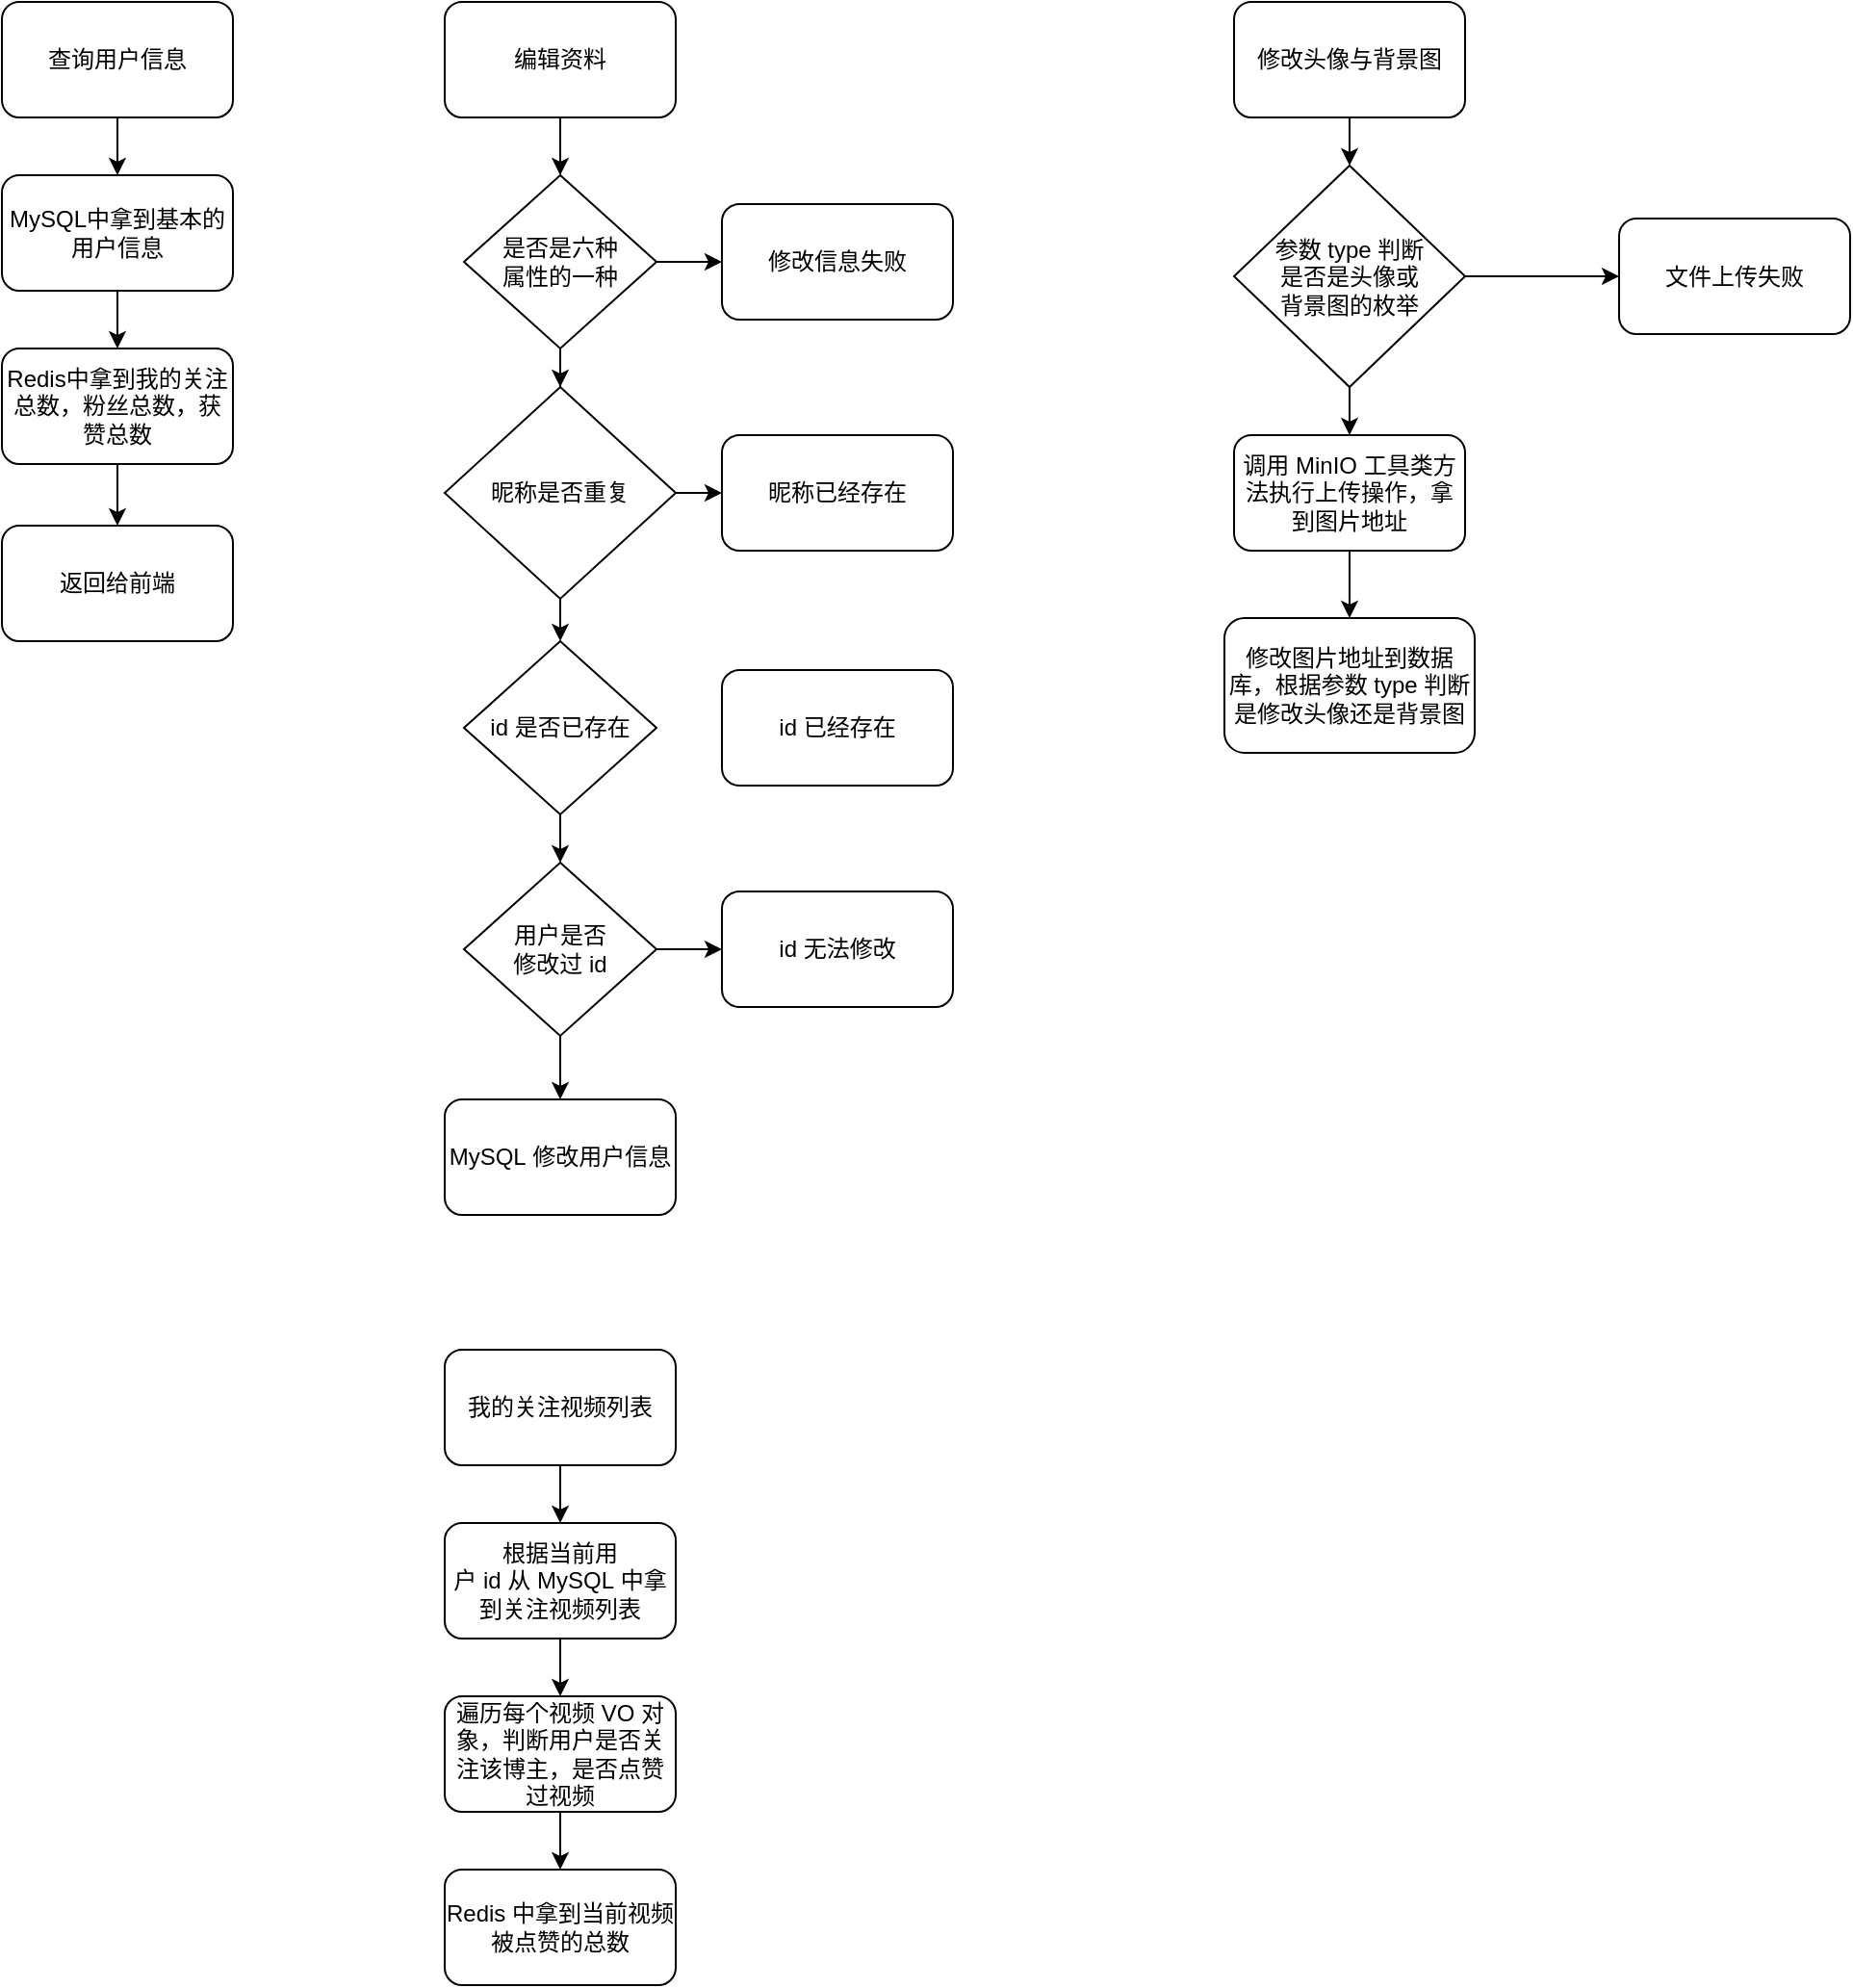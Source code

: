 <mxfile version="21.3.2" type="github">
  <diagram name="第 1 页" id="0AUaaIVt-kkO4RMALrJo">
    <mxGraphModel dx="880" dy="452" grid="1" gridSize="10" guides="1" tooltips="1" connect="1" arrows="1" fold="1" page="1" pageScale="1" pageWidth="827" pageHeight="1169" math="0" shadow="0">
      <root>
        <mxCell id="0" />
        <mxCell id="1" parent="0" />
        <mxCell id="nrDlEzxW3YHy5IL3hc1I-7" value="" style="edgeStyle=orthogonalEdgeStyle;rounded=0;orthogonalLoop=1;jettySize=auto;html=1;" edge="1" parent="1" source="nrDlEzxW3YHy5IL3hc1I-1" target="nrDlEzxW3YHy5IL3hc1I-4">
          <mxGeometry relative="1" as="geometry" />
        </mxCell>
        <mxCell id="nrDlEzxW3YHy5IL3hc1I-1" value="查询用户信息" style="rounded=1;whiteSpace=wrap;html=1;" vertex="1" parent="1">
          <mxGeometry x="40" y="30" width="120" height="60" as="geometry" />
        </mxCell>
        <mxCell id="nrDlEzxW3YHy5IL3hc1I-10" value="" style="edgeStyle=orthogonalEdgeStyle;rounded=0;orthogonalLoop=1;jettySize=auto;html=1;" edge="1" parent="1" source="nrDlEzxW3YHy5IL3hc1I-3" target="nrDlEzxW3YHy5IL3hc1I-5">
          <mxGeometry relative="1" as="geometry" />
        </mxCell>
        <mxCell id="nrDlEzxW3YHy5IL3hc1I-3" value="Redis中拿到我的关注总数，粉丝总数，获赞总数" style="rounded=1;whiteSpace=wrap;html=1;" vertex="1" parent="1">
          <mxGeometry x="40" y="210" width="120" height="60" as="geometry" />
        </mxCell>
        <mxCell id="nrDlEzxW3YHy5IL3hc1I-8" value="" style="edgeStyle=orthogonalEdgeStyle;rounded=0;orthogonalLoop=1;jettySize=auto;html=1;" edge="1" parent="1" source="nrDlEzxW3YHy5IL3hc1I-4" target="nrDlEzxW3YHy5IL3hc1I-3">
          <mxGeometry relative="1" as="geometry" />
        </mxCell>
        <mxCell id="nrDlEzxW3YHy5IL3hc1I-4" value="MySQL中拿到基本的用户信息" style="rounded=1;whiteSpace=wrap;html=1;" vertex="1" parent="1">
          <mxGeometry x="40" y="120" width="120" height="60" as="geometry" />
        </mxCell>
        <mxCell id="nrDlEzxW3YHy5IL3hc1I-5" value="返回给前端" style="rounded=1;whiteSpace=wrap;html=1;" vertex="1" parent="1">
          <mxGeometry x="40" y="302" width="120" height="60" as="geometry" />
        </mxCell>
        <mxCell id="nrDlEzxW3YHy5IL3hc1I-14" value="" style="edgeStyle=orthogonalEdgeStyle;rounded=0;orthogonalLoop=1;jettySize=auto;html=1;" edge="1" parent="1" source="nrDlEzxW3YHy5IL3hc1I-11" target="nrDlEzxW3YHy5IL3hc1I-13">
          <mxGeometry relative="1" as="geometry" />
        </mxCell>
        <mxCell id="nrDlEzxW3YHy5IL3hc1I-11" value="编辑资料" style="rounded=1;whiteSpace=wrap;html=1;" vertex="1" parent="1">
          <mxGeometry x="270" y="30" width="120" height="60" as="geometry" />
        </mxCell>
        <mxCell id="nrDlEzxW3YHy5IL3hc1I-16" value="" style="edgeStyle=orthogonalEdgeStyle;rounded=0;orthogonalLoop=1;jettySize=auto;html=1;" edge="1" parent="1" source="nrDlEzxW3YHy5IL3hc1I-13" target="nrDlEzxW3YHy5IL3hc1I-15">
          <mxGeometry relative="1" as="geometry" />
        </mxCell>
        <mxCell id="nrDlEzxW3YHy5IL3hc1I-21" value="" style="edgeStyle=orthogonalEdgeStyle;rounded=0;orthogonalLoop=1;jettySize=auto;html=1;" edge="1" parent="1" source="nrDlEzxW3YHy5IL3hc1I-13" target="nrDlEzxW3YHy5IL3hc1I-18">
          <mxGeometry relative="1" as="geometry" />
        </mxCell>
        <mxCell id="nrDlEzxW3YHy5IL3hc1I-13" value="是否是六种&lt;br&gt;属性的一种" style="rhombus;whiteSpace=wrap;html=1;" vertex="1" parent="1">
          <mxGeometry x="280" y="120" width="100" height="90" as="geometry" />
        </mxCell>
        <mxCell id="nrDlEzxW3YHy5IL3hc1I-15" value="修改信息失败" style="rounded=1;whiteSpace=wrap;html=1;" vertex="1" parent="1">
          <mxGeometry x="414" y="135" width="120" height="60" as="geometry" />
        </mxCell>
        <mxCell id="nrDlEzxW3YHy5IL3hc1I-22" value="" style="edgeStyle=orthogonalEdgeStyle;rounded=0;orthogonalLoop=1;jettySize=auto;html=1;" edge="1" parent="1" source="nrDlEzxW3YHy5IL3hc1I-18" target="nrDlEzxW3YHy5IL3hc1I-19">
          <mxGeometry relative="1" as="geometry" />
        </mxCell>
        <mxCell id="nrDlEzxW3YHy5IL3hc1I-24" value="" style="edgeStyle=orthogonalEdgeStyle;rounded=0;orthogonalLoop=1;jettySize=auto;html=1;" edge="1" parent="1" source="nrDlEzxW3YHy5IL3hc1I-18" target="nrDlEzxW3YHy5IL3hc1I-20">
          <mxGeometry relative="1" as="geometry" />
        </mxCell>
        <mxCell id="nrDlEzxW3YHy5IL3hc1I-18" value="昵称是否重复" style="rhombus;whiteSpace=wrap;html=1;" vertex="1" parent="1">
          <mxGeometry x="270" y="230" width="120" height="110" as="geometry" />
        </mxCell>
        <mxCell id="nrDlEzxW3YHy5IL3hc1I-19" value="昵称已经存在" style="rounded=1;whiteSpace=wrap;html=1;" vertex="1" parent="1">
          <mxGeometry x="414" y="255" width="120" height="60" as="geometry" />
        </mxCell>
        <mxCell id="nrDlEzxW3YHy5IL3hc1I-29" value="" style="edgeStyle=orthogonalEdgeStyle;rounded=0;orthogonalLoop=1;jettySize=auto;html=1;" edge="1" parent="1" source="nrDlEzxW3YHy5IL3hc1I-20" target="nrDlEzxW3YHy5IL3hc1I-27">
          <mxGeometry relative="1" as="geometry" />
        </mxCell>
        <mxCell id="nrDlEzxW3YHy5IL3hc1I-20" value="id&amp;nbsp;是否已存在" style="rhombus;whiteSpace=wrap;html=1;" vertex="1" parent="1">
          <mxGeometry x="280" y="362" width="100" height="90" as="geometry" />
        </mxCell>
        <mxCell id="nrDlEzxW3YHy5IL3hc1I-26" value="id 已经存在" style="rounded=1;whiteSpace=wrap;html=1;" vertex="1" parent="1">
          <mxGeometry x="414" y="377" width="120" height="60" as="geometry" />
        </mxCell>
        <mxCell id="nrDlEzxW3YHy5IL3hc1I-30" value="" style="edgeStyle=orthogonalEdgeStyle;rounded=0;orthogonalLoop=1;jettySize=auto;html=1;" edge="1" parent="1" source="nrDlEzxW3YHy5IL3hc1I-27" target="nrDlEzxW3YHy5IL3hc1I-28">
          <mxGeometry relative="1" as="geometry" />
        </mxCell>
        <mxCell id="nrDlEzxW3YHy5IL3hc1I-32" value="" style="edgeStyle=orthogonalEdgeStyle;rounded=0;orthogonalLoop=1;jettySize=auto;html=1;" edge="1" parent="1" source="nrDlEzxW3YHy5IL3hc1I-27" target="nrDlEzxW3YHy5IL3hc1I-31">
          <mxGeometry relative="1" as="geometry" />
        </mxCell>
        <mxCell id="nrDlEzxW3YHy5IL3hc1I-27" value="用户是否&lt;br&gt;修改过 id" style="rhombus;whiteSpace=wrap;html=1;" vertex="1" parent="1">
          <mxGeometry x="280" y="477" width="100" height="90" as="geometry" />
        </mxCell>
        <mxCell id="nrDlEzxW3YHy5IL3hc1I-28" value="id&amp;nbsp;无法修改" style="rounded=1;whiteSpace=wrap;html=1;" vertex="1" parent="1">
          <mxGeometry x="414" y="492" width="120" height="60" as="geometry" />
        </mxCell>
        <mxCell id="nrDlEzxW3YHy5IL3hc1I-31" value="MySQL&amp;nbsp;修改用户信息" style="rounded=1;whiteSpace=wrap;html=1;" vertex="1" parent="1">
          <mxGeometry x="270" y="600" width="120" height="60" as="geometry" />
        </mxCell>
        <mxCell id="nrDlEzxW3YHy5IL3hc1I-35" value="" style="edgeStyle=orthogonalEdgeStyle;rounded=0;orthogonalLoop=1;jettySize=auto;html=1;" edge="1" parent="1" source="nrDlEzxW3YHy5IL3hc1I-33" target="nrDlEzxW3YHy5IL3hc1I-34">
          <mxGeometry relative="1" as="geometry" />
        </mxCell>
        <mxCell id="nrDlEzxW3YHy5IL3hc1I-33" value="修改头像与背景图" style="rounded=1;whiteSpace=wrap;html=1;" vertex="1" parent="1">
          <mxGeometry x="680" y="30" width="120" height="60" as="geometry" />
        </mxCell>
        <mxCell id="nrDlEzxW3YHy5IL3hc1I-37" value="" style="edgeStyle=orthogonalEdgeStyle;rounded=0;orthogonalLoop=1;jettySize=auto;html=1;" edge="1" parent="1" source="nrDlEzxW3YHy5IL3hc1I-34" target="nrDlEzxW3YHy5IL3hc1I-36">
          <mxGeometry relative="1" as="geometry" />
        </mxCell>
        <mxCell id="nrDlEzxW3YHy5IL3hc1I-40" value="" style="edgeStyle=orthogonalEdgeStyle;rounded=0;orthogonalLoop=1;jettySize=auto;html=1;" edge="1" parent="1" source="nrDlEzxW3YHy5IL3hc1I-34" target="nrDlEzxW3YHy5IL3hc1I-38">
          <mxGeometry relative="1" as="geometry" />
        </mxCell>
        <mxCell id="nrDlEzxW3YHy5IL3hc1I-34" value="参数&amp;nbsp;type&amp;nbsp;判断&lt;br&gt;是否是头像或&lt;br&gt;背景图的枚举" style="rhombus;whiteSpace=wrap;html=1;" vertex="1" parent="1">
          <mxGeometry x="680" y="115" width="120" height="115" as="geometry" />
        </mxCell>
        <mxCell id="nrDlEzxW3YHy5IL3hc1I-36" value="文件上传失败" style="rounded=1;whiteSpace=wrap;html=1;" vertex="1" parent="1">
          <mxGeometry x="880" y="142.5" width="120" height="60" as="geometry" />
        </mxCell>
        <mxCell id="nrDlEzxW3YHy5IL3hc1I-41" value="" style="edgeStyle=orthogonalEdgeStyle;rounded=0;orthogonalLoop=1;jettySize=auto;html=1;" edge="1" parent="1" source="nrDlEzxW3YHy5IL3hc1I-38" target="nrDlEzxW3YHy5IL3hc1I-39">
          <mxGeometry relative="1" as="geometry" />
        </mxCell>
        <mxCell id="nrDlEzxW3YHy5IL3hc1I-38" value="调用&amp;nbsp;MinIO&amp;nbsp;工具类方法执行上传操作，拿到图片地址" style="rounded=1;whiteSpace=wrap;html=1;" vertex="1" parent="1">
          <mxGeometry x="680" y="255" width="120" height="60" as="geometry" />
        </mxCell>
        <mxCell id="nrDlEzxW3YHy5IL3hc1I-39" value="修改图片地址到数据库，根据参数&amp;nbsp;type&amp;nbsp;判断是修改头像还是背景图" style="rounded=1;whiteSpace=wrap;html=1;" vertex="1" parent="1">
          <mxGeometry x="675" y="350" width="130" height="70" as="geometry" />
        </mxCell>
        <mxCell id="nrDlEzxW3YHy5IL3hc1I-44" value="" style="edgeStyle=orthogonalEdgeStyle;rounded=0;orthogonalLoop=1;jettySize=auto;html=1;" edge="1" parent="1" source="nrDlEzxW3YHy5IL3hc1I-42" target="nrDlEzxW3YHy5IL3hc1I-43">
          <mxGeometry relative="1" as="geometry" />
        </mxCell>
        <mxCell id="nrDlEzxW3YHy5IL3hc1I-42" value="我的关注视频列表" style="rounded=1;whiteSpace=wrap;html=1;" vertex="1" parent="1">
          <mxGeometry x="270" y="730" width="120" height="60" as="geometry" />
        </mxCell>
        <mxCell id="nrDlEzxW3YHy5IL3hc1I-47" value="" style="edgeStyle=orthogonalEdgeStyle;rounded=0;orthogonalLoop=1;jettySize=auto;html=1;" edge="1" parent="1" source="nrDlEzxW3YHy5IL3hc1I-43" target="nrDlEzxW3YHy5IL3hc1I-45">
          <mxGeometry relative="1" as="geometry" />
        </mxCell>
        <mxCell id="nrDlEzxW3YHy5IL3hc1I-43" value="根据当前用户&amp;nbsp;id&amp;nbsp;从&amp;nbsp;MySQL&amp;nbsp;中拿到关注视频列表" style="whiteSpace=wrap;html=1;rounded=1;" vertex="1" parent="1">
          <mxGeometry x="270" y="820" width="120" height="60" as="geometry" />
        </mxCell>
        <mxCell id="nrDlEzxW3YHy5IL3hc1I-48" value="" style="edgeStyle=orthogonalEdgeStyle;rounded=0;orthogonalLoop=1;jettySize=auto;html=1;" edge="1" parent="1" source="nrDlEzxW3YHy5IL3hc1I-45" target="nrDlEzxW3YHy5IL3hc1I-46">
          <mxGeometry relative="1" as="geometry" />
        </mxCell>
        <mxCell id="nrDlEzxW3YHy5IL3hc1I-45" value="遍历每个视频&amp;nbsp;VO&amp;nbsp;对象，判断用户是否关注该博主，是否点赞过视频" style="whiteSpace=wrap;html=1;rounded=1;" vertex="1" parent="1">
          <mxGeometry x="270" y="910" width="120" height="60" as="geometry" />
        </mxCell>
        <mxCell id="nrDlEzxW3YHy5IL3hc1I-46" value="Redis&amp;nbsp;中拿到当前视频被点赞的总数" style="whiteSpace=wrap;html=1;rounded=1;" vertex="1" parent="1">
          <mxGeometry x="270" y="1000" width="120" height="60" as="geometry" />
        </mxCell>
      </root>
    </mxGraphModel>
  </diagram>
</mxfile>
